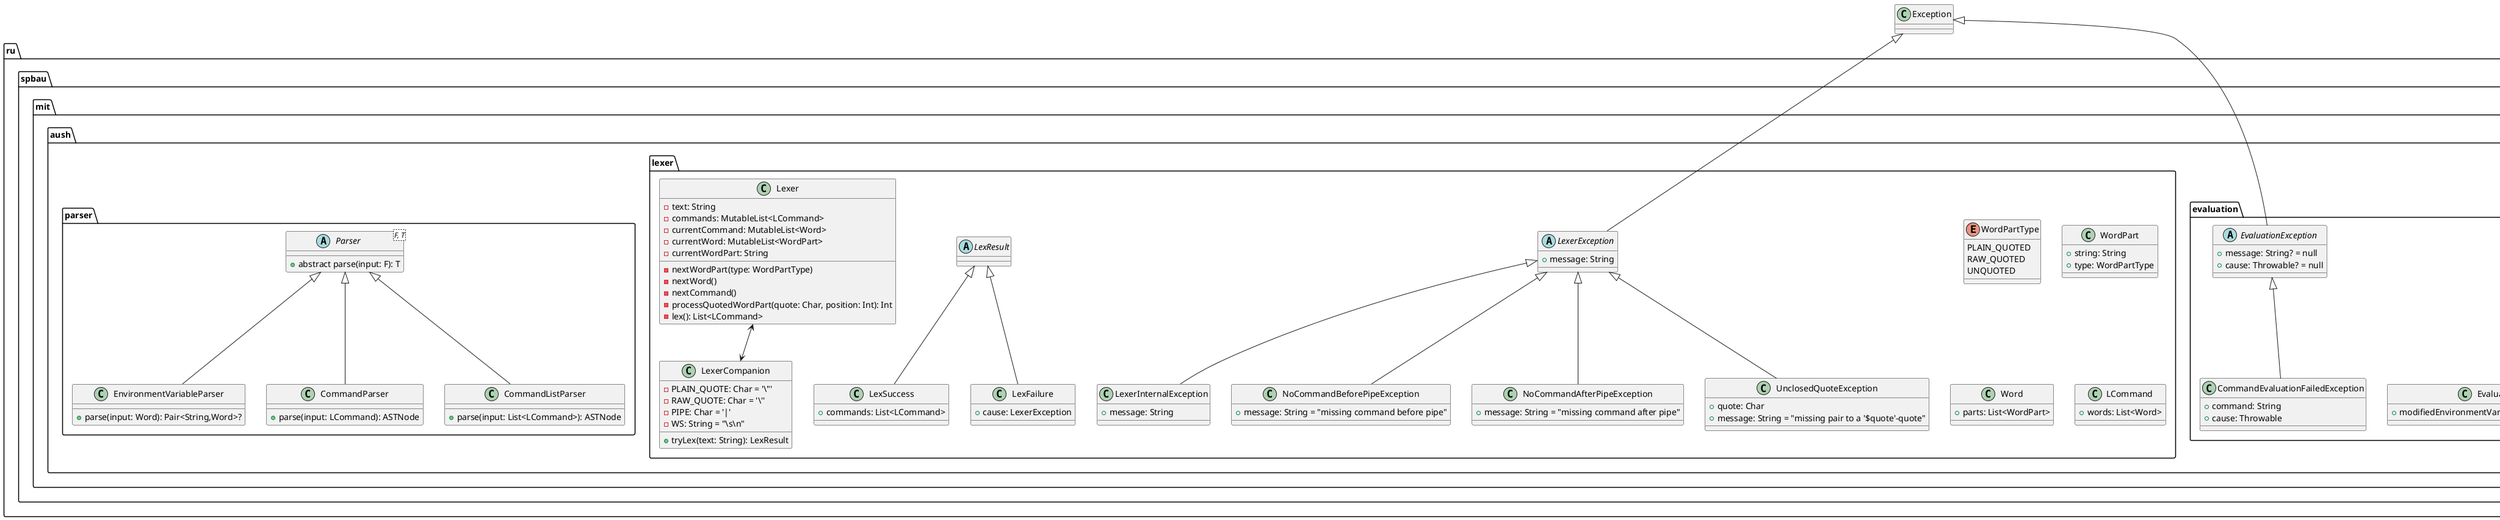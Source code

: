 @startuml

class Exception {

}

package ru.spbau.mit.aush {

    package ast {
        abstract class ASTNode {
            {abstract} +evaluate(environment: Environment): EvaluationResult
        }

        ASTNode <|-- CommandNode

        class CommandNode {
            -commandName: Word
            -args: List<Word>
            +evaluate(environment: Environment): EvaluationResult
        }

        ASTNode <|-- PipeNode

        class PipeNode {
            -left: ASTNode
            -right: ASTNode
            +evaluate(environment: Environment): EvaluationResult
        }

        ASTNode <|-- DefineVariableNode

        class DefineVariableNode {
            -name: String
            -value: Word
            -followingNode: ASTNode
            +evaluate(environment: Environment): EvaluationResult
        }

        ASTNode <|-- EmptyNode

        object EmptyNode {
            {method} +evaluate(environment: Environment): EvaluationResult
        }
    }

    package evaluation {
        abstract class EvaluationResult

        EvaluationResult <|-- EvaluationSuccess

        class EvaluationSuccess {
            +modifiedEnvironmentVariables: EnvironmentVariables
        }

        EvaluationResult <|-- SuccessfullyExited

        object SuccessfullyExited {

        }

        EvaluationResult <|-- EvaluationFailure

        class EvaluationFailure {
            +command: String
            +cause: Throwable
        }

        Exception <|-- EvaluationException

        abstract class EvaluationException {
            +message: String? = null
            +cause: Throwable? = null
        }

        EvaluationException <|-- CommandEvaluationFailedException

        class CommandEvaluationFailedException {
            +command: String
            +cause: Throwable
        }
    }


    package lexer {
        enum WordPartType {
            PLAIN_QUOTED
            RAW_QUOTED
            UNQUOTED
        }

        class WordPart {
            +string: String
            +type: WordPartType
        }

        class Word {
            +parts: List<WordPart>
        }

        class LCommand {
            +words: List<Word>
        }

        Exception <|-- LexerException

        abstract class LexerException {
            +message: String
        }

        LexerException <|-- LexerInternalException

        class LexerInternalException {
            +message: String
        }

        LexerException <|-- NoCommandBeforePipeException

        object NoCommandBeforePipeException {
            +message: String = "missing command before pipe"
        }

        LexerException <|-- NoCommandAfterPipeException

        object NoCommandAfterPipeException {
            +message: String = "missing command after pipe"
        }

        LexerException <|-- UnclosedQuoteException

        class UnclosedQuoteException {
            +quote: Char
            +message: String = "missing pair to a '$quote'-quote"
        }

        abstract class LexResult {

        }

        LexResult <|-- LexSuccess

        class LexSuccess {
            +commands: List<LCommand>
        }

        LexResult <|-- LexFailure

        class LexFailure {
            +cause: LexerException
        }

        class Lexer {
            -text: String
            -commands: MutableList<LCommand>
            -currentCommand: MutableList<Word>
            -currentWord: MutableList<WordPart>
            -currentWordPart: String

            {method} -nextWordPart(type: WordPartType)
            {method} -nextWord()
            {method} -nextCommand()
            {method} -processQuotedWordPart(quote: Char, position: Int): Int
            {method} -lex(): List<LCommand>
        }

        Lexer <--> LexerCompanion

        object LexerCompanion {
            -PLAIN_QUOTE: Char = '\"'
            -RAW_QUOTE: Char = '\''
            -PIPE: Char = '|'
            -WS: String = "\\s\\n"

            {method} +tryLex(text: String): LexResult 
        }
    }

    package parser {
        abstract class Parser<F, T> {
            +abstract parse(input: F): T
        }

        Parser <|-- EnvironmentVariableParser

        object EnvironmentVariableParser {
            +parse(input: Word): Pair<String,Word>?
        }

        Parser <|-- CommandParser

        object CommandParser {
            +parse(input: LCommand): ASTNode
        }

        Parser <|-- CommandListParser
        object CommandListParser {
            +parse(input: List<LCommand>): ASTNode
        }
    }

    
}

@enduml